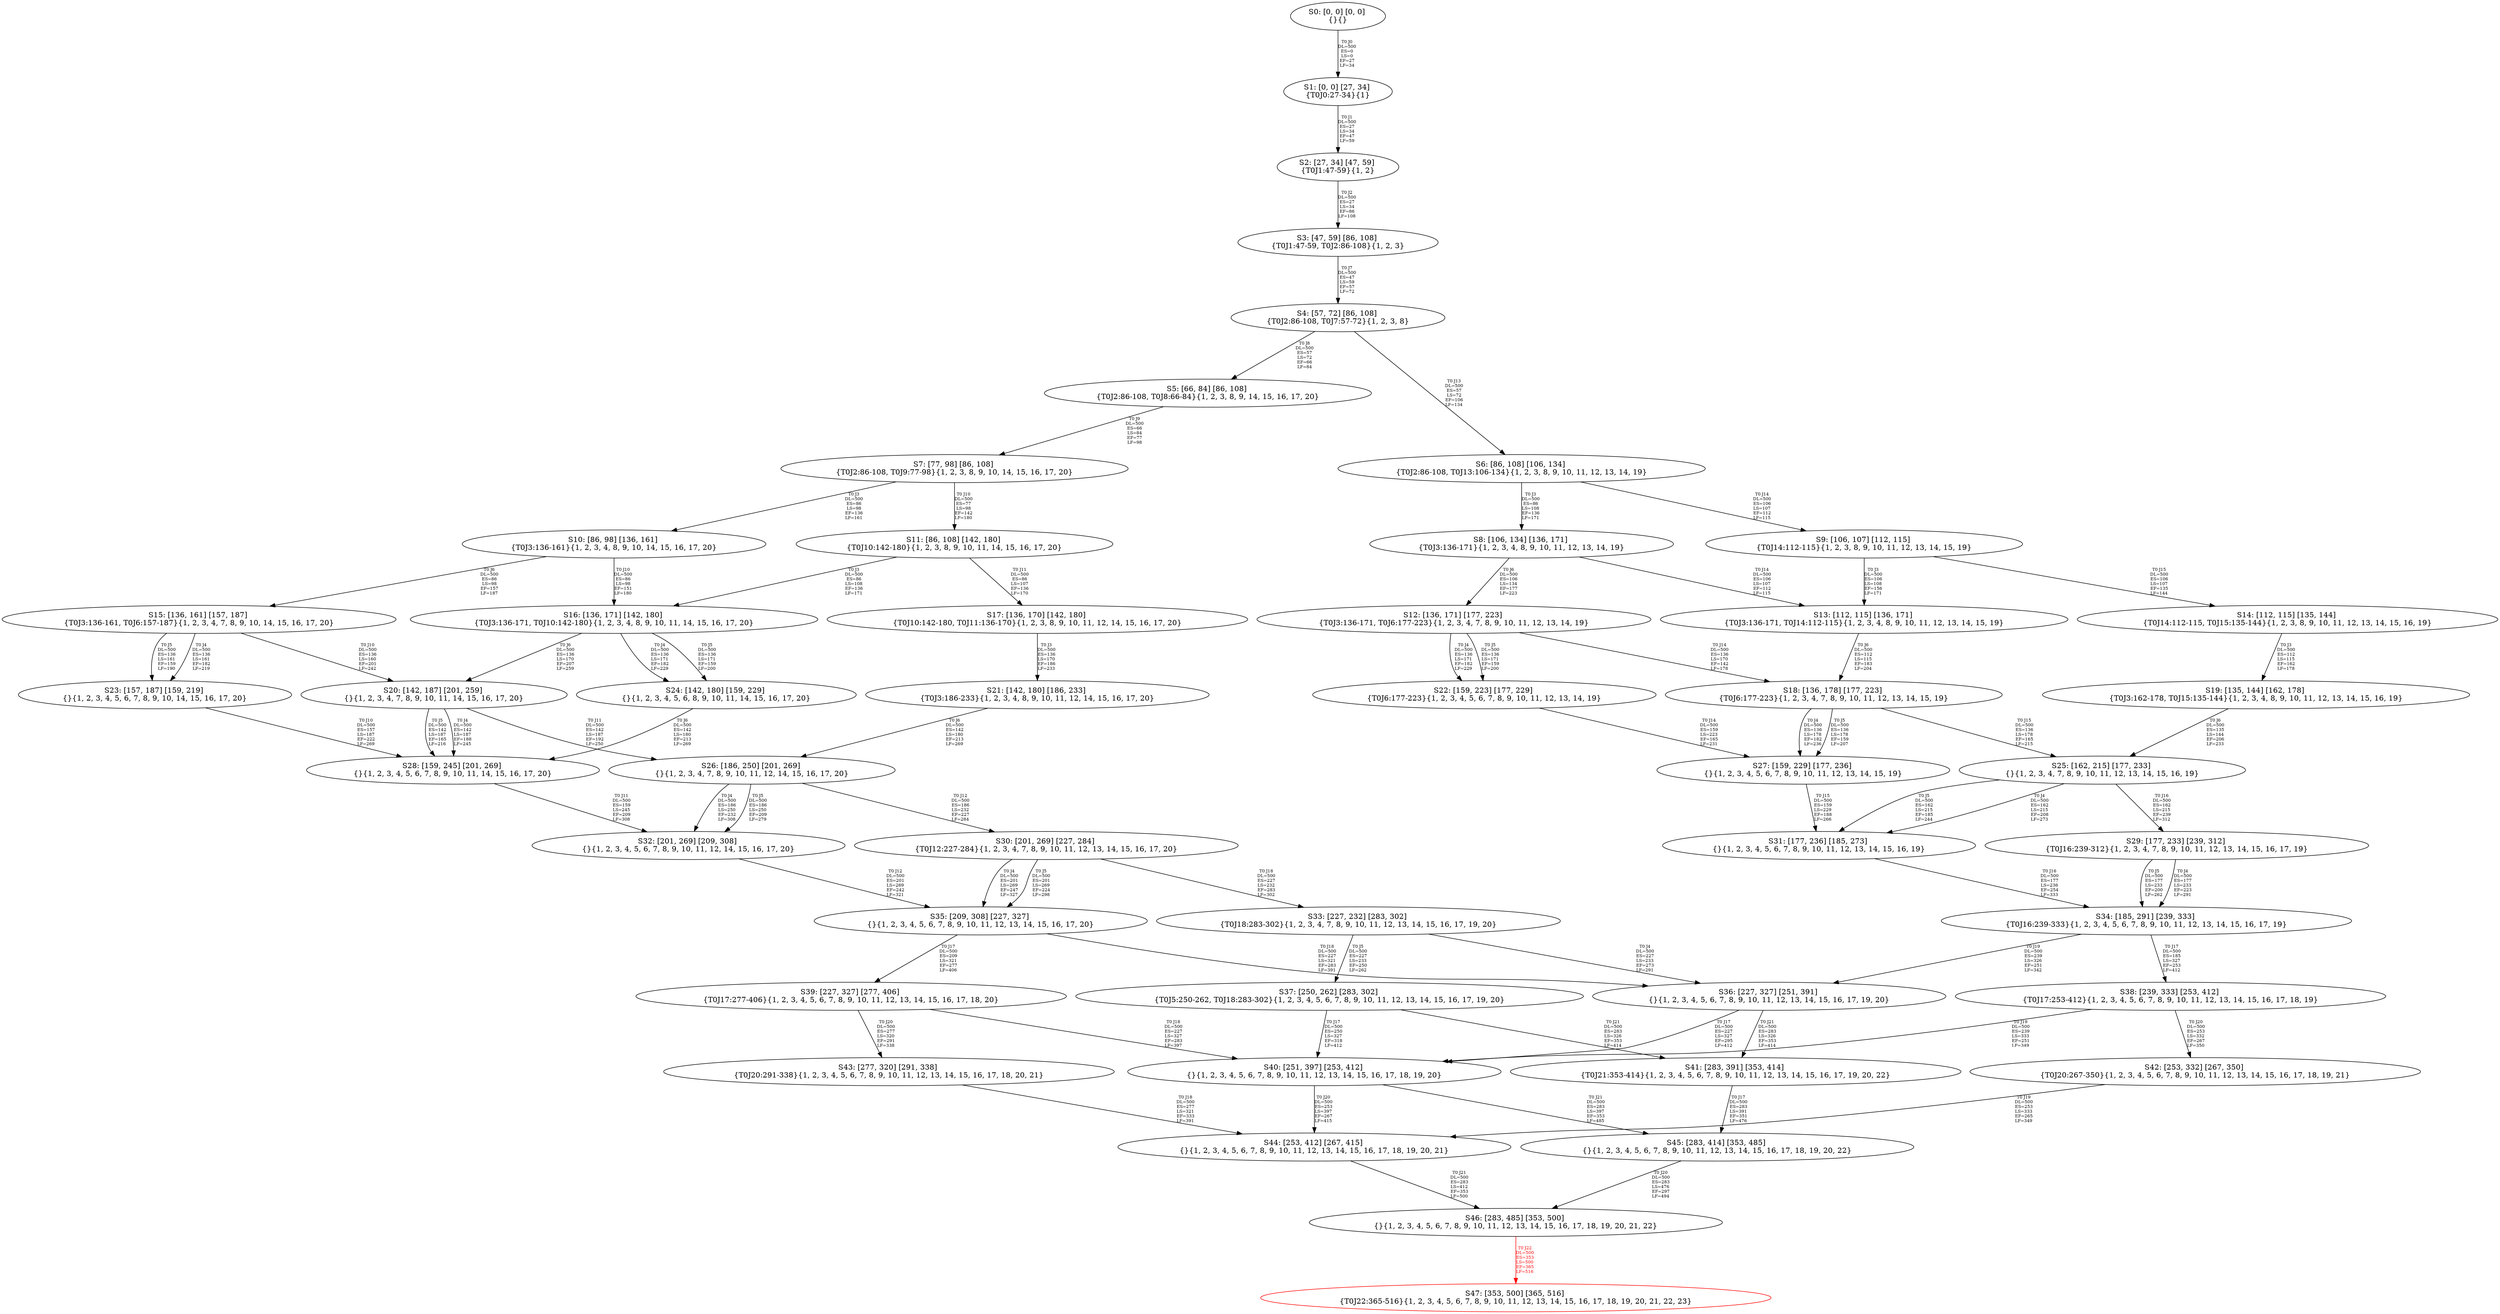 digraph {
	S0[label="S0: [0, 0] [0, 0] \n{}{}"];
	S1[label="S1: [0, 0] [27, 34] \n{T0J0:27-34}{1}"];
	S2[label="S2: [27, 34] [47, 59] \n{T0J1:47-59}{1, 2}"];
	S3[label="S3: [47, 59] [86, 108] \n{T0J1:47-59, T0J2:86-108}{1, 2, 3}"];
	S4[label="S4: [57, 72] [86, 108] \n{T0J2:86-108, T0J7:57-72}{1, 2, 3, 8}"];
	S5[label="S5: [66, 84] [86, 108] \n{T0J2:86-108, T0J8:66-84}{1, 2, 3, 8, 9, 14, 15, 16, 17, 20}"];
	S6[label="S6: [86, 108] [106, 134] \n{T0J2:86-108, T0J13:106-134}{1, 2, 3, 8, 9, 10, 11, 12, 13, 14, 19}"];
	S7[label="S7: [77, 98] [86, 108] \n{T0J2:86-108, T0J9:77-98}{1, 2, 3, 8, 9, 10, 14, 15, 16, 17, 20}"];
	S8[label="S8: [106, 134] [136, 171] \n{T0J3:136-171}{1, 2, 3, 4, 8, 9, 10, 11, 12, 13, 14, 19}"];
	S9[label="S9: [106, 107] [112, 115] \n{T0J14:112-115}{1, 2, 3, 8, 9, 10, 11, 12, 13, 14, 15, 19}"];
	S10[label="S10: [86, 98] [136, 161] \n{T0J3:136-161}{1, 2, 3, 4, 8, 9, 10, 14, 15, 16, 17, 20}"];
	S11[label="S11: [86, 108] [142, 180] \n{T0J10:142-180}{1, 2, 3, 8, 9, 10, 11, 14, 15, 16, 17, 20}"];
	S12[label="S12: [136, 171] [177, 223] \n{T0J3:136-171, T0J6:177-223}{1, 2, 3, 4, 7, 8, 9, 10, 11, 12, 13, 14, 19}"];
	S13[label="S13: [112, 115] [136, 171] \n{T0J3:136-171, T0J14:112-115}{1, 2, 3, 4, 8, 9, 10, 11, 12, 13, 14, 15, 19}"];
	S14[label="S14: [112, 115] [135, 144] \n{T0J14:112-115, T0J15:135-144}{1, 2, 3, 8, 9, 10, 11, 12, 13, 14, 15, 16, 19}"];
	S15[label="S15: [136, 161] [157, 187] \n{T0J3:136-161, T0J6:157-187}{1, 2, 3, 4, 7, 8, 9, 10, 14, 15, 16, 17, 20}"];
	S16[label="S16: [136, 171] [142, 180] \n{T0J3:136-171, T0J10:142-180}{1, 2, 3, 4, 8, 9, 10, 11, 14, 15, 16, 17, 20}"];
	S17[label="S17: [136, 170] [142, 180] \n{T0J10:142-180, T0J11:136-170}{1, 2, 3, 8, 9, 10, 11, 12, 14, 15, 16, 17, 20}"];
	S18[label="S18: [136, 178] [177, 223] \n{T0J6:177-223}{1, 2, 3, 4, 7, 8, 9, 10, 11, 12, 13, 14, 15, 19}"];
	S19[label="S19: [135, 144] [162, 178] \n{T0J3:162-178, T0J15:135-144}{1, 2, 3, 4, 8, 9, 10, 11, 12, 13, 14, 15, 16, 19}"];
	S20[label="S20: [142, 187] [201, 259] \n{}{1, 2, 3, 4, 7, 8, 9, 10, 11, 14, 15, 16, 17, 20}"];
	S21[label="S21: [142, 180] [186, 233] \n{T0J3:186-233}{1, 2, 3, 4, 8, 9, 10, 11, 12, 14, 15, 16, 17, 20}"];
	S22[label="S22: [159, 223] [177, 229] \n{T0J6:177-223}{1, 2, 3, 4, 5, 6, 7, 8, 9, 10, 11, 12, 13, 14, 19}"];
	S23[label="S23: [157, 187] [159, 219] \n{}{1, 2, 3, 4, 5, 6, 7, 8, 9, 10, 14, 15, 16, 17, 20}"];
	S24[label="S24: [142, 180] [159, 229] \n{}{1, 2, 3, 4, 5, 6, 8, 9, 10, 11, 14, 15, 16, 17, 20}"];
	S25[label="S25: [162, 215] [177, 233] \n{}{1, 2, 3, 4, 7, 8, 9, 10, 11, 12, 13, 14, 15, 16, 19}"];
	S26[label="S26: [186, 250] [201, 269] \n{}{1, 2, 3, 4, 7, 8, 9, 10, 11, 12, 14, 15, 16, 17, 20}"];
	S27[label="S27: [159, 229] [177, 236] \n{}{1, 2, 3, 4, 5, 6, 7, 8, 9, 10, 11, 12, 13, 14, 15, 19}"];
	S28[label="S28: [159, 245] [201, 269] \n{}{1, 2, 3, 4, 5, 6, 7, 8, 9, 10, 11, 14, 15, 16, 17, 20}"];
	S29[label="S29: [177, 233] [239, 312] \n{T0J16:239-312}{1, 2, 3, 4, 7, 8, 9, 10, 11, 12, 13, 14, 15, 16, 17, 19}"];
	S30[label="S30: [201, 269] [227, 284] \n{T0J12:227-284}{1, 2, 3, 4, 7, 8, 9, 10, 11, 12, 13, 14, 15, 16, 17, 20}"];
	S31[label="S31: [177, 236] [185, 273] \n{}{1, 2, 3, 4, 5, 6, 7, 8, 9, 10, 11, 12, 13, 14, 15, 16, 19}"];
	S32[label="S32: [201, 269] [209, 308] \n{}{1, 2, 3, 4, 5, 6, 7, 8, 9, 10, 11, 12, 14, 15, 16, 17, 20}"];
	S33[label="S33: [227, 232] [283, 302] \n{T0J18:283-302}{1, 2, 3, 4, 7, 8, 9, 10, 11, 12, 13, 14, 15, 16, 17, 19, 20}"];
	S34[label="S34: [185, 291] [239, 333] \n{T0J16:239-333}{1, 2, 3, 4, 5, 6, 7, 8, 9, 10, 11, 12, 13, 14, 15, 16, 17, 19}"];
	S35[label="S35: [209, 308] [227, 327] \n{}{1, 2, 3, 4, 5, 6, 7, 8, 9, 10, 11, 12, 13, 14, 15, 16, 17, 20}"];
	S36[label="S36: [227, 327] [251, 391] \n{}{1, 2, 3, 4, 5, 6, 7, 8, 9, 10, 11, 12, 13, 14, 15, 16, 17, 19, 20}"];
	S37[label="S37: [250, 262] [283, 302] \n{T0J5:250-262, T0J18:283-302}{1, 2, 3, 4, 5, 6, 7, 8, 9, 10, 11, 12, 13, 14, 15, 16, 17, 19, 20}"];
	S38[label="S38: [239, 333] [253, 412] \n{T0J17:253-412}{1, 2, 3, 4, 5, 6, 7, 8, 9, 10, 11, 12, 13, 14, 15, 16, 17, 18, 19}"];
	S39[label="S39: [227, 327] [277, 406] \n{T0J17:277-406}{1, 2, 3, 4, 5, 6, 7, 8, 9, 10, 11, 12, 13, 14, 15, 16, 17, 18, 20}"];
	S40[label="S40: [251, 397] [253, 412] \n{}{1, 2, 3, 4, 5, 6, 7, 8, 9, 10, 11, 12, 13, 14, 15, 16, 17, 18, 19, 20}"];
	S41[label="S41: [283, 391] [353, 414] \n{T0J21:353-414}{1, 2, 3, 4, 5, 6, 7, 8, 9, 10, 11, 12, 13, 14, 15, 16, 17, 19, 20, 22}"];
	S42[label="S42: [253, 332] [267, 350] \n{T0J20:267-350}{1, 2, 3, 4, 5, 6, 7, 8, 9, 10, 11, 12, 13, 14, 15, 16, 17, 18, 19, 21}"];
	S43[label="S43: [277, 320] [291, 338] \n{T0J20:291-338}{1, 2, 3, 4, 5, 6, 7, 8, 9, 10, 11, 12, 13, 14, 15, 16, 17, 18, 20, 21}"];
	S44[label="S44: [253, 412] [267, 415] \n{}{1, 2, 3, 4, 5, 6, 7, 8, 9, 10, 11, 12, 13, 14, 15, 16, 17, 18, 19, 20, 21}"];
	S45[label="S45: [283, 414] [353, 485] \n{}{1, 2, 3, 4, 5, 6, 7, 8, 9, 10, 11, 12, 13, 14, 15, 16, 17, 18, 19, 20, 22}"];
	S46[label="S46: [283, 485] [353, 500] \n{}{1, 2, 3, 4, 5, 6, 7, 8, 9, 10, 11, 12, 13, 14, 15, 16, 17, 18, 19, 20, 21, 22}"];
	S47[label="S47: [353, 500] [365, 516] \n{T0J22:365-516}{1, 2, 3, 4, 5, 6, 7, 8, 9, 10, 11, 12, 13, 14, 15, 16, 17, 18, 19, 20, 21, 22, 23}"];
	S0 -> S1[label="T0 J0\nDL=500\nES=0\nLS=0\nEF=27\nLF=34",fontsize=8];
	S1 -> S2[label="T0 J1\nDL=500\nES=27\nLS=34\nEF=47\nLF=59",fontsize=8];
	S2 -> S3[label="T0 J2\nDL=500\nES=27\nLS=34\nEF=86\nLF=108",fontsize=8];
	S3 -> S4[label="T0 J7\nDL=500\nES=47\nLS=59\nEF=57\nLF=72",fontsize=8];
	S4 -> S5[label="T0 J8\nDL=500\nES=57\nLS=72\nEF=66\nLF=84",fontsize=8];
	S4 -> S6[label="T0 J13\nDL=500\nES=57\nLS=72\nEF=106\nLF=134",fontsize=8];
	S5 -> S7[label="T0 J9\nDL=500\nES=66\nLS=84\nEF=77\nLF=98",fontsize=8];
	S6 -> S8[label="T0 J3\nDL=500\nES=86\nLS=108\nEF=136\nLF=171",fontsize=8];
	S6 -> S9[label="T0 J14\nDL=500\nES=106\nLS=107\nEF=112\nLF=115",fontsize=8];
	S7 -> S10[label="T0 J3\nDL=500\nES=86\nLS=98\nEF=136\nLF=161",fontsize=8];
	S7 -> S11[label="T0 J10\nDL=500\nES=77\nLS=98\nEF=142\nLF=180",fontsize=8];
	S8 -> S12[label="T0 J6\nDL=500\nES=106\nLS=134\nEF=177\nLF=223",fontsize=8];
	S8 -> S13[label="T0 J14\nDL=500\nES=106\nLS=107\nEF=112\nLF=115",fontsize=8];
	S9 -> S13[label="T0 J3\nDL=500\nES=106\nLS=108\nEF=156\nLF=171",fontsize=8];
	S9 -> S14[label="T0 J15\nDL=500\nES=106\nLS=107\nEF=135\nLF=144",fontsize=8];
	S10 -> S15[label="T0 J6\nDL=500\nES=86\nLS=98\nEF=157\nLF=187",fontsize=8];
	S10 -> S16[label="T0 J10\nDL=500\nES=86\nLS=98\nEF=151\nLF=180",fontsize=8];
	S11 -> S16[label="T0 J3\nDL=500\nES=86\nLS=108\nEF=136\nLF=171",fontsize=8];
	S11 -> S17[label="T0 J11\nDL=500\nES=86\nLS=107\nEF=136\nLF=170",fontsize=8];
	S12 -> S22[label="T0 J4\nDL=500\nES=136\nLS=171\nEF=182\nLF=229",fontsize=8];
	S12 -> S22[label="T0 J5\nDL=500\nES=136\nLS=171\nEF=159\nLF=200",fontsize=8];
	S12 -> S18[label="T0 J14\nDL=500\nES=136\nLS=170\nEF=142\nLF=178",fontsize=8];
	S13 -> S18[label="T0 J6\nDL=500\nES=112\nLS=115\nEF=183\nLF=204",fontsize=8];
	S14 -> S19[label="T0 J3\nDL=500\nES=112\nLS=115\nEF=162\nLF=178",fontsize=8];
	S15 -> S23[label="T0 J4\nDL=500\nES=136\nLS=161\nEF=182\nLF=219",fontsize=8];
	S15 -> S23[label="T0 J5\nDL=500\nES=136\nLS=161\nEF=159\nLF=190",fontsize=8];
	S15 -> S20[label="T0 J10\nDL=500\nES=136\nLS=160\nEF=201\nLF=242",fontsize=8];
	S16 -> S24[label="T0 J4\nDL=500\nES=136\nLS=171\nEF=182\nLF=229",fontsize=8];
	S16 -> S24[label="T0 J5\nDL=500\nES=136\nLS=171\nEF=159\nLF=200",fontsize=8];
	S16 -> S20[label="T0 J6\nDL=500\nES=136\nLS=170\nEF=207\nLF=259",fontsize=8];
	S17 -> S21[label="T0 J3\nDL=500\nES=136\nLS=170\nEF=186\nLF=233",fontsize=8];
	S18 -> S27[label="T0 J4\nDL=500\nES=136\nLS=178\nEF=182\nLF=236",fontsize=8];
	S18 -> S27[label="T0 J5\nDL=500\nES=136\nLS=178\nEF=159\nLF=207",fontsize=8];
	S18 -> S25[label="T0 J15\nDL=500\nES=136\nLS=178\nEF=165\nLF=215",fontsize=8];
	S19 -> S25[label="T0 J6\nDL=500\nES=135\nLS=144\nEF=206\nLF=233",fontsize=8];
	S20 -> S28[label="T0 J4\nDL=500\nES=142\nLS=187\nEF=188\nLF=245",fontsize=8];
	S20 -> S28[label="T0 J5\nDL=500\nES=142\nLS=187\nEF=165\nLF=216",fontsize=8];
	S20 -> S26[label="T0 J11\nDL=500\nES=142\nLS=187\nEF=192\nLF=250",fontsize=8];
	S21 -> S26[label="T0 J6\nDL=500\nES=142\nLS=180\nEF=213\nLF=269",fontsize=8];
	S22 -> S27[label="T0 J14\nDL=500\nES=159\nLS=223\nEF=165\nLF=231",fontsize=8];
	S23 -> S28[label="T0 J10\nDL=500\nES=157\nLS=187\nEF=222\nLF=269",fontsize=8];
	S24 -> S28[label="T0 J6\nDL=500\nES=142\nLS=180\nEF=213\nLF=269",fontsize=8];
	S25 -> S31[label="T0 J4\nDL=500\nES=162\nLS=215\nEF=208\nLF=273",fontsize=8];
	S25 -> S31[label="T0 J5\nDL=500\nES=162\nLS=215\nEF=185\nLF=244",fontsize=8];
	S25 -> S29[label="T0 J16\nDL=500\nES=162\nLS=215\nEF=239\nLF=312",fontsize=8];
	S26 -> S32[label="T0 J4\nDL=500\nES=186\nLS=250\nEF=232\nLF=308",fontsize=8];
	S26 -> S32[label="T0 J5\nDL=500\nES=186\nLS=250\nEF=209\nLF=279",fontsize=8];
	S26 -> S30[label="T0 J12\nDL=500\nES=186\nLS=232\nEF=227\nLF=284",fontsize=8];
	S27 -> S31[label="T0 J15\nDL=500\nES=159\nLS=229\nEF=188\nLF=266",fontsize=8];
	S28 -> S32[label="T0 J11\nDL=500\nES=159\nLS=245\nEF=209\nLF=308",fontsize=8];
	S29 -> S34[label="T0 J4\nDL=500\nES=177\nLS=233\nEF=223\nLF=291",fontsize=8];
	S29 -> S34[label="T0 J5\nDL=500\nES=177\nLS=233\nEF=200\nLF=262",fontsize=8];
	S30 -> S35[label="T0 J4\nDL=500\nES=201\nLS=269\nEF=247\nLF=327",fontsize=8];
	S30 -> S35[label="T0 J5\nDL=500\nES=201\nLS=269\nEF=224\nLF=298",fontsize=8];
	S30 -> S33[label="T0 J18\nDL=500\nES=227\nLS=232\nEF=283\nLF=302",fontsize=8];
	S31 -> S34[label="T0 J16\nDL=500\nES=177\nLS=236\nEF=254\nLF=333",fontsize=8];
	S32 -> S35[label="T0 J12\nDL=500\nES=201\nLS=269\nEF=242\nLF=321",fontsize=8];
	S33 -> S36[label="T0 J4\nDL=500\nES=227\nLS=233\nEF=273\nLF=291",fontsize=8];
	S33 -> S37[label="T0 J5\nDL=500\nES=227\nLS=233\nEF=250\nLF=262",fontsize=8];
	S34 -> S38[label="T0 J17\nDL=500\nES=185\nLS=327\nEF=253\nLF=412",fontsize=8];
	S34 -> S36[label="T0 J19\nDL=500\nES=239\nLS=326\nEF=251\nLF=342",fontsize=8];
	S35 -> S39[label="T0 J17\nDL=500\nES=209\nLS=321\nEF=277\nLF=406",fontsize=8];
	S35 -> S36[label="T0 J18\nDL=500\nES=227\nLS=321\nEF=283\nLF=391",fontsize=8];
	S36 -> S40[label="T0 J17\nDL=500\nES=227\nLS=327\nEF=295\nLF=412",fontsize=8];
	S36 -> S41[label="T0 J21\nDL=500\nES=283\nLS=326\nEF=353\nLF=414",fontsize=8];
	S37 -> S40[label="T0 J17\nDL=500\nES=250\nLS=327\nEF=318\nLF=412",fontsize=8];
	S37 -> S41[label="T0 J21\nDL=500\nES=283\nLS=326\nEF=353\nLF=414",fontsize=8];
	S38 -> S40[label="T0 J19\nDL=500\nES=239\nLS=333\nEF=251\nLF=349",fontsize=8];
	S38 -> S42[label="T0 J20\nDL=500\nES=253\nLS=332\nEF=267\nLF=350",fontsize=8];
	S39 -> S40[label="T0 J18\nDL=500\nES=227\nLS=327\nEF=283\nLF=397",fontsize=8];
	S39 -> S43[label="T0 J20\nDL=500\nES=277\nLS=320\nEF=291\nLF=338",fontsize=8];
	S40 -> S44[label="T0 J20\nDL=500\nES=253\nLS=397\nEF=267\nLF=415",fontsize=8];
	S40 -> S45[label="T0 J21\nDL=500\nES=283\nLS=397\nEF=353\nLF=485",fontsize=8];
	S41 -> S45[label="T0 J17\nDL=500\nES=283\nLS=391\nEF=351\nLF=476",fontsize=8];
	S42 -> S44[label="T0 J19\nDL=500\nES=253\nLS=333\nEF=265\nLF=349",fontsize=8];
	S43 -> S44[label="T0 J18\nDL=500\nES=277\nLS=321\nEF=333\nLF=391",fontsize=8];
	S44 -> S46[label="T0 J21\nDL=500\nES=283\nLS=412\nEF=353\nLF=500",fontsize=8];
	S45 -> S46[label="T0 J20\nDL=500\nES=283\nLS=476\nEF=297\nLF=494",fontsize=8];
	S46 -> S47[label="T0 J22\nDL=500\nES=353\nLS=500\nEF=365\nLF=516",color=Red,fontcolor=Red,fontsize=8];
S47[color=Red];
}
